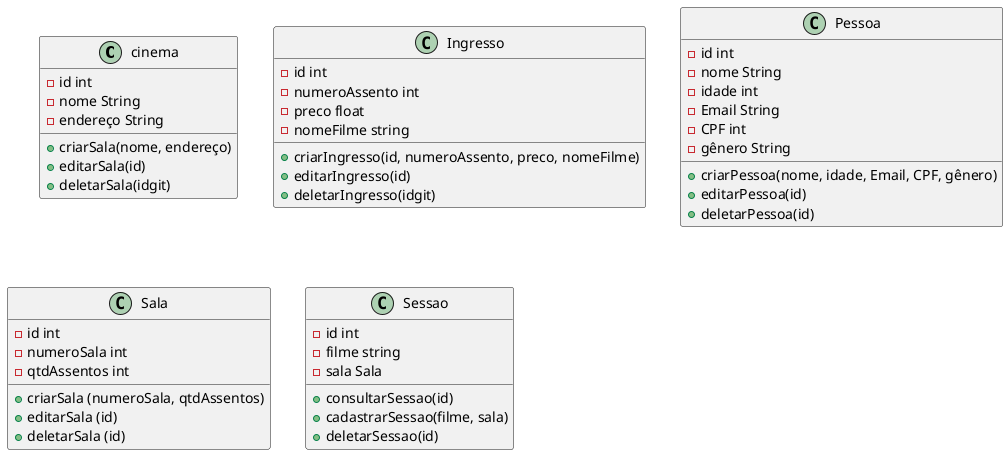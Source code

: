 @startuml Cinema

class cinema{
    - id int
    - nome String
    - endereço String
    + criarSala(nome, endereço)
    + editarSala(id)
    + deletarSala(idgit)
}

class Ingresso {
    - id int
    - numeroAssento int
    - preco float
    - nomeFilme string
    + criarIngresso(id, numeroAssento, preco, nomeFilme)
    + editarIngresso(id)
    + deletarIngresso(idgit)
    
}

class Pessoa{
    - id int
    - nome String
    - idade int
    - Email String
    - CPF int
    - gênero String
    + criarPessoa(nome, idade, Email, CPF, gênero)
    + editarPessoa(id)
    + deletarPessoa(id)

}

class Sala{
    - id int
    - numeroSala int 
    - qtdAssentos int 
    + criarSala (numeroSala, qtdAssentos)
    + editarSala (id)
    + deletarSala (id)
}

class Sessao{
    -id int
    -filme string
    -sala Sala
    +consultarSessao(id)
    +cadastrarSessao(filme, sala)
    +deletarSessao(id)
}
@enduml
